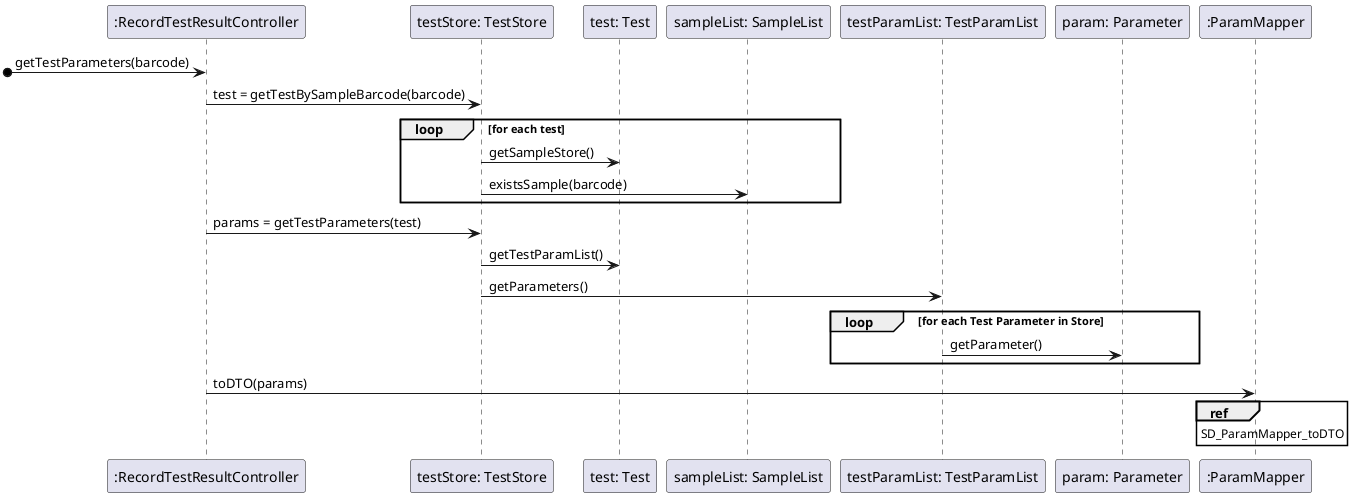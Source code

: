 @startuml
participant ":RecordTestResultController" as controller
participant "testStore: TestStore" as ts
participant "test: Test" as test
participant "sampleList: SampleList" as ss
participant "testParamList: TestParamList" as tpstore
participant "param: Parameter" as testParam
participant ":ParamMapper" as map

[o-> controller : getTestParameters(barcode)
controller -> ts : test = getTestBySampleBarcode(barcode)
loop for each test
ts -> test : getSampleStore()
ts -> ss : existsSample(barcode)
end loop
controller -> ts : params = getTestParameters(test)
ts -> test : getTestParamList()
ts -> tpstore : getParameters()
loop for each Test Parameter in Store
tpstore -> testParam : getParameter()
end loop
controller -> map : toDTO(params)
ref over map : SD_ParamMapper_toDTO
@enduml